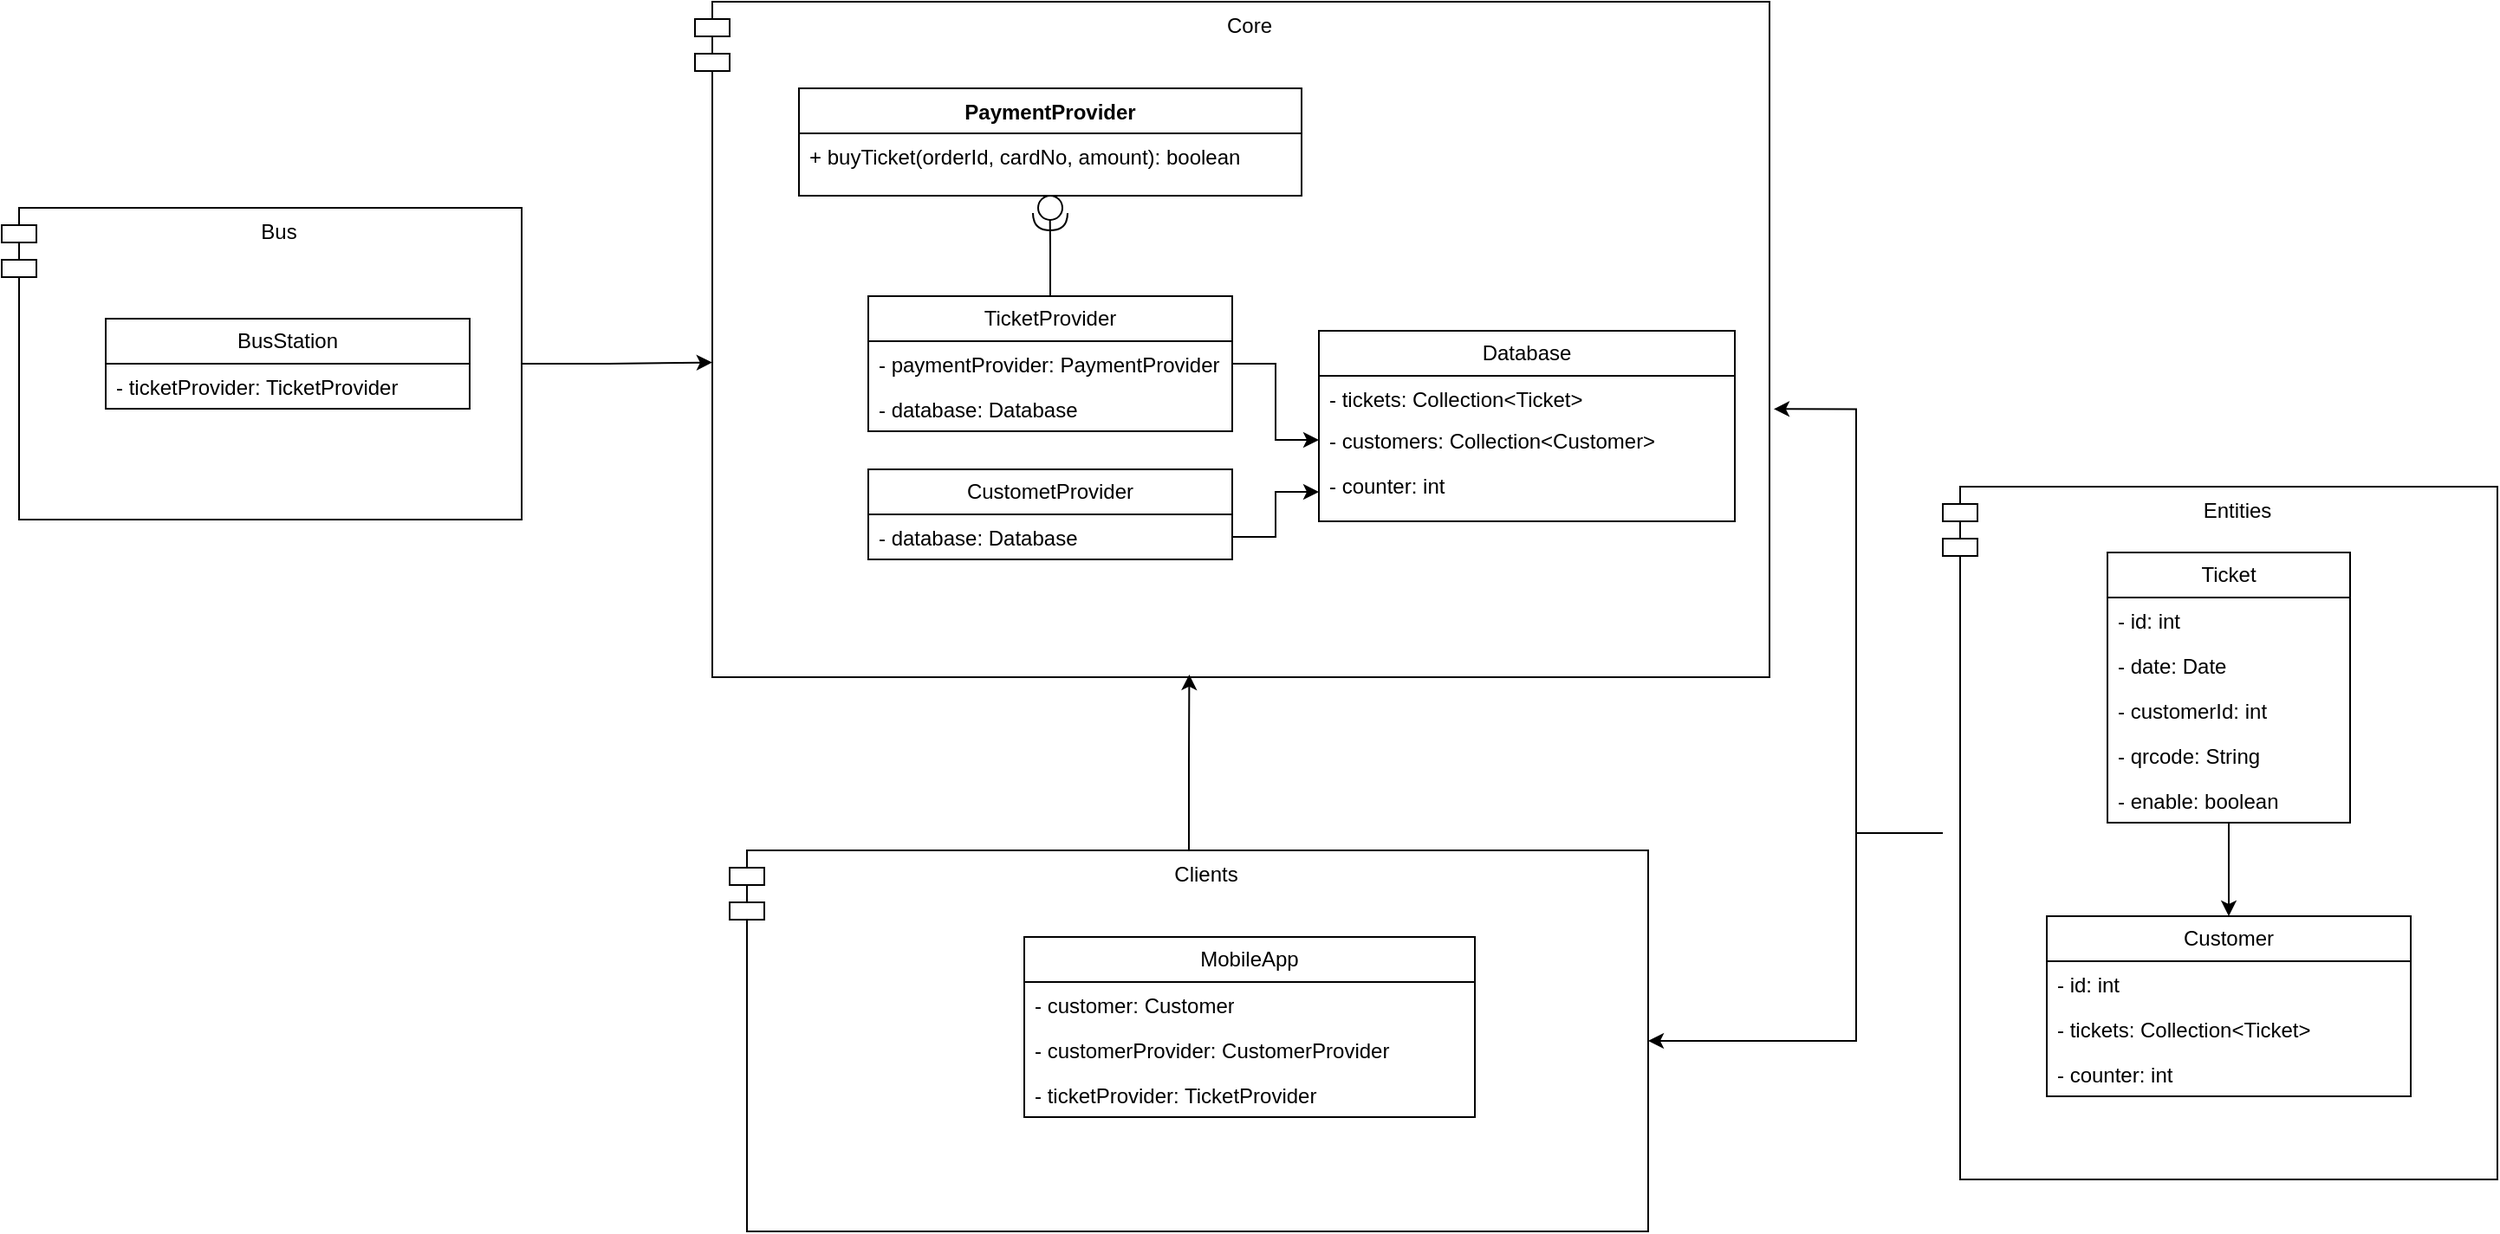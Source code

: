 <mxfile version="21.7.1" type="device">
  <diagram name="Page-1" id="e7e014a7-5840-1c2e-5031-d8a46d1fe8dd">
    <mxGraphModel dx="2575" dy="1166" grid="1" gridSize="10" guides="1" tooltips="1" connect="1" arrows="1" fold="1" page="1" pageScale="1" pageWidth="1169" pageHeight="826" background="none" math="0" shadow="0">
      <root>
        <mxCell id="0" />
        <mxCell id="1" parent="0" />
        <mxCell id="sHCj2kmEHuOHkk9w08Wf-41" value="Core" style="shape=module;align=left;spacingLeft=20;align=center;verticalAlign=top;whiteSpace=wrap;html=1;" vertex="1" parent="1">
          <mxGeometry x="500" y="10" width="620" height="390" as="geometry" />
        </mxCell>
        <mxCell id="sHCj2kmEHuOHkk9w08Wf-47" value="Database" style="swimlane;fontStyle=0;childLayout=stackLayout;horizontal=1;startSize=26;fillColor=none;horizontalStack=0;resizeParent=1;resizeParentMax=0;resizeLast=0;collapsible=1;marginBottom=0;whiteSpace=wrap;html=1;" vertex="1" parent="1">
          <mxGeometry x="860" y="200" width="240" height="110" as="geometry" />
        </mxCell>
        <mxCell id="sHCj2kmEHuOHkk9w08Wf-48" value="- tickets: Collection&amp;lt;Ticket&amp;gt;&amp;nbsp;&lt;span style=&quot;white-space: pre;&quot;&gt;&#x9;&lt;/span&gt;" style="text;strokeColor=none;fillColor=none;align=left;verticalAlign=top;spacingLeft=4;spacingRight=4;overflow=hidden;rotatable=0;points=[[0,0.5],[1,0.5]];portConstraint=eastwest;whiteSpace=wrap;html=1;" vertex="1" parent="sHCj2kmEHuOHkk9w08Wf-47">
          <mxGeometry y="26" width="240" height="24" as="geometry" />
        </mxCell>
        <mxCell id="sHCj2kmEHuOHkk9w08Wf-49" value="- customers: Collection&amp;lt;Customer&amp;gt;&amp;nbsp;&#x9;" style="text;strokeColor=none;fillColor=none;align=left;verticalAlign=top;spacingLeft=4;spacingRight=4;overflow=hidden;rotatable=0;points=[[0,0.5],[1,0.5]];portConstraint=eastwest;whiteSpace=wrap;html=1;" vertex="1" parent="sHCj2kmEHuOHkk9w08Wf-47">
          <mxGeometry y="50" width="240" height="26" as="geometry" />
        </mxCell>
        <mxCell id="sHCj2kmEHuOHkk9w08Wf-50" value="- counter: int" style="text;strokeColor=none;fillColor=none;align=left;verticalAlign=top;spacingLeft=4;spacingRight=4;overflow=hidden;rotatable=0;points=[[0,0.5],[1,0.5]];portConstraint=eastwest;whiteSpace=wrap;html=1;" vertex="1" parent="sHCj2kmEHuOHkk9w08Wf-47">
          <mxGeometry y="76" width="240" height="34" as="geometry" />
        </mxCell>
        <mxCell id="sHCj2kmEHuOHkk9w08Wf-72" value="" style="edgeStyle=orthogonalEdgeStyle;rounded=0;orthogonalLoop=1;jettySize=auto;html=1;entryX=0.499;entryY=1.006;entryDx=0;entryDy=0;entryPerimeter=0;" edge="1" parent="1" source="sHCj2kmEHuOHkk9w08Wf-53" target="sHCj2kmEHuOHkk9w08Wf-67">
          <mxGeometry relative="1" as="geometry" />
        </mxCell>
        <mxCell id="sHCj2kmEHuOHkk9w08Wf-53" value="TicketProvider" style="swimlane;fontStyle=0;childLayout=stackLayout;horizontal=1;startSize=26;fillColor=none;horizontalStack=0;resizeParent=1;resizeParentMax=0;resizeLast=0;collapsible=1;marginBottom=0;whiteSpace=wrap;html=1;" vertex="1" parent="1">
          <mxGeometry x="600" y="180" width="210" height="78" as="geometry" />
        </mxCell>
        <mxCell id="sHCj2kmEHuOHkk9w08Wf-54" value="- paymentProvider: PaymentProvider" style="text;strokeColor=none;fillColor=none;align=left;verticalAlign=top;spacingLeft=4;spacingRight=4;overflow=hidden;rotatable=0;points=[[0,0.5],[1,0.5]];portConstraint=eastwest;whiteSpace=wrap;html=1;" vertex="1" parent="sHCj2kmEHuOHkk9w08Wf-53">
          <mxGeometry y="26" width="210" height="26" as="geometry" />
        </mxCell>
        <mxCell id="sHCj2kmEHuOHkk9w08Wf-55" value="- database: Database" style="text;strokeColor=none;fillColor=none;align=left;verticalAlign=top;spacingLeft=4;spacingRight=4;overflow=hidden;rotatable=0;points=[[0,0.5],[1,0.5]];portConstraint=eastwest;whiteSpace=wrap;html=1;" vertex="1" parent="sHCj2kmEHuOHkk9w08Wf-53">
          <mxGeometry y="52" width="210" height="26" as="geometry" />
        </mxCell>
        <mxCell id="sHCj2kmEHuOHkk9w08Wf-57" value="CustometProvider" style="swimlane;fontStyle=0;childLayout=stackLayout;horizontal=1;startSize=26;fillColor=none;horizontalStack=0;resizeParent=1;resizeParentMax=0;resizeLast=0;collapsible=1;marginBottom=0;whiteSpace=wrap;html=1;" vertex="1" parent="1">
          <mxGeometry x="600" y="280" width="210" height="52" as="geometry" />
        </mxCell>
        <mxCell id="sHCj2kmEHuOHkk9w08Wf-59" value="- database: Database" style="text;strokeColor=none;fillColor=none;align=left;verticalAlign=top;spacingLeft=4;spacingRight=4;overflow=hidden;rotatable=0;points=[[0,0.5],[1,0.5]];portConstraint=eastwest;whiteSpace=wrap;html=1;" vertex="1" parent="sHCj2kmEHuOHkk9w08Wf-57">
          <mxGeometry y="26" width="210" height="26" as="geometry" />
        </mxCell>
        <mxCell id="sHCj2kmEHuOHkk9w08Wf-64" value="PaymentProvider" style="swimlane;fontStyle=1;align=center;verticalAlign=top;childLayout=stackLayout;horizontal=1;startSize=26;horizontalStack=0;resizeParent=1;resizeParentMax=0;resizeLast=0;collapsible=1;marginBottom=0;whiteSpace=wrap;html=1;" vertex="1" parent="1">
          <mxGeometry x="560" y="60" width="290" height="62" as="geometry" />
        </mxCell>
        <mxCell id="sHCj2kmEHuOHkk9w08Wf-67" value="+ buyTicket(orderId, cardNo, amount): boolean" style="text;strokeColor=none;fillColor=none;align=left;verticalAlign=top;spacingLeft=4;spacingRight=4;overflow=hidden;rotatable=0;points=[[0,0.5],[1,0.5]];portConstraint=eastwest;whiteSpace=wrap;html=1;" vertex="1" parent="sHCj2kmEHuOHkk9w08Wf-64">
          <mxGeometry y="26" width="290" height="36" as="geometry" />
        </mxCell>
        <mxCell id="sHCj2kmEHuOHkk9w08Wf-68" value="" style="edgeStyle=orthogonalEdgeStyle;rounded=0;orthogonalLoop=1;jettySize=auto;html=1;" edge="1" parent="1" source="sHCj2kmEHuOHkk9w08Wf-54" target="sHCj2kmEHuOHkk9w08Wf-49">
          <mxGeometry relative="1" as="geometry" />
        </mxCell>
        <mxCell id="sHCj2kmEHuOHkk9w08Wf-69" value="" style="edgeStyle=orthogonalEdgeStyle;rounded=0;orthogonalLoop=1;jettySize=auto;html=1;" edge="1" parent="1" source="sHCj2kmEHuOHkk9w08Wf-59" target="sHCj2kmEHuOHkk9w08Wf-50">
          <mxGeometry relative="1" as="geometry" />
        </mxCell>
        <mxCell id="sHCj2kmEHuOHkk9w08Wf-76" value="" style="edgeStyle=orthogonalEdgeStyle;rounded=0;orthogonalLoop=1;jettySize=auto;html=1;entryX=0.016;entryY=0.534;entryDx=0;entryDy=0;entryPerimeter=0;" edge="1" parent="1" source="sHCj2kmEHuOHkk9w08Wf-73" target="sHCj2kmEHuOHkk9w08Wf-41">
          <mxGeometry relative="1" as="geometry" />
        </mxCell>
        <mxCell id="sHCj2kmEHuOHkk9w08Wf-73" value="Bus&lt;br&gt;" style="shape=module;align=left;spacingLeft=20;align=center;verticalAlign=top;whiteSpace=wrap;html=1;" vertex="1" parent="1">
          <mxGeometry x="100" y="129" width="300" height="180" as="geometry" />
        </mxCell>
        <mxCell id="sHCj2kmEHuOHkk9w08Wf-74" value="BusStation" style="swimlane;fontStyle=0;childLayout=stackLayout;horizontal=1;startSize=26;fillColor=none;horizontalStack=0;resizeParent=1;resizeParentMax=0;resizeLast=0;collapsible=1;marginBottom=0;whiteSpace=wrap;html=1;" vertex="1" parent="1">
          <mxGeometry x="160" y="193" width="210" height="52" as="geometry" />
        </mxCell>
        <mxCell id="sHCj2kmEHuOHkk9w08Wf-75" value="- ticketProvider: TicketProvider" style="text;strokeColor=none;fillColor=none;align=left;verticalAlign=top;spacingLeft=4;spacingRight=4;overflow=hidden;rotatable=0;points=[[0,0.5],[1,0.5]];portConstraint=eastwest;whiteSpace=wrap;html=1;" vertex="1" parent="sHCj2kmEHuOHkk9w08Wf-74">
          <mxGeometry y="26" width="210" height="26" as="geometry" />
        </mxCell>
        <mxCell id="sHCj2kmEHuOHkk9w08Wf-120" style="edgeStyle=orthogonalEdgeStyle;rounded=0;orthogonalLoop=1;jettySize=auto;html=1;entryX=0.46;entryY=0.996;entryDx=0;entryDy=0;entryPerimeter=0;" edge="1" parent="1" source="sHCj2kmEHuOHkk9w08Wf-77" target="sHCj2kmEHuOHkk9w08Wf-41">
          <mxGeometry relative="1" as="geometry" />
        </mxCell>
        <mxCell id="sHCj2kmEHuOHkk9w08Wf-77" value="Clients" style="shape=module;align=left;spacingLeft=20;align=center;verticalAlign=top;whiteSpace=wrap;html=1;" vertex="1" parent="1">
          <mxGeometry x="520" y="500" width="530" height="220" as="geometry" />
        </mxCell>
        <mxCell id="sHCj2kmEHuOHkk9w08Wf-82" value="MobileApp" style="swimlane;fontStyle=0;childLayout=stackLayout;horizontal=1;startSize=26;fillColor=none;horizontalStack=0;resizeParent=1;resizeParentMax=0;resizeLast=0;collapsible=1;marginBottom=0;whiteSpace=wrap;html=1;" vertex="1" parent="1">
          <mxGeometry x="690" y="550" width="260" height="104" as="geometry" />
        </mxCell>
        <mxCell id="sHCj2kmEHuOHkk9w08Wf-83" value="- customer: Customer" style="text;strokeColor=none;fillColor=none;align=left;verticalAlign=top;spacingLeft=4;spacingRight=4;overflow=hidden;rotatable=0;points=[[0,0.5],[1,0.5]];portConstraint=eastwest;whiteSpace=wrap;html=1;" vertex="1" parent="sHCj2kmEHuOHkk9w08Wf-82">
          <mxGeometry y="26" width="260" height="26" as="geometry" />
        </mxCell>
        <mxCell id="sHCj2kmEHuOHkk9w08Wf-84" value="- customerProvider: CustomerProvider" style="text;strokeColor=none;fillColor=none;align=left;verticalAlign=top;spacingLeft=4;spacingRight=4;overflow=hidden;rotatable=0;points=[[0,0.5],[1,0.5]];portConstraint=eastwest;whiteSpace=wrap;html=1;" vertex="1" parent="sHCj2kmEHuOHkk9w08Wf-82">
          <mxGeometry y="52" width="260" height="26" as="geometry" />
        </mxCell>
        <mxCell id="sHCj2kmEHuOHkk9w08Wf-85" value="- ticketProvider: TicketProvider" style="text;strokeColor=none;fillColor=none;align=left;verticalAlign=top;spacingLeft=4;spacingRight=4;overflow=hidden;rotatable=0;points=[[0,0.5],[1,0.5]];portConstraint=eastwest;whiteSpace=wrap;html=1;" vertex="1" parent="sHCj2kmEHuOHkk9w08Wf-82">
          <mxGeometry y="78" width="260" height="26" as="geometry" />
        </mxCell>
        <mxCell id="sHCj2kmEHuOHkk9w08Wf-87" value="" style="shape=providedRequiredInterface;html=1;verticalLabelPosition=bottom;sketch=0;direction=south;" vertex="1" parent="1">
          <mxGeometry x="695" y="122" width="20" height="20" as="geometry" />
        </mxCell>
        <mxCell id="sHCj2kmEHuOHkk9w08Wf-89" value="" style="ellipse;whiteSpace=wrap;html=1;align=center;aspect=fixed;fillColor=none;strokeColor=none;resizable=0;perimeter=centerPerimeter;rotatable=0;allowArrows=0;points=[];outlineConnect=1;" vertex="1" parent="1">
          <mxGeometry x="760" y="410" width="10" height="10" as="geometry" />
        </mxCell>
        <mxCell id="sHCj2kmEHuOHkk9w08Wf-118" style="edgeStyle=orthogonalEdgeStyle;rounded=0;orthogonalLoop=1;jettySize=auto;html=1;entryX=1.004;entryY=0.603;entryDx=0;entryDy=0;entryPerimeter=0;" edge="1" parent="1" source="sHCj2kmEHuOHkk9w08Wf-102" target="sHCj2kmEHuOHkk9w08Wf-41">
          <mxGeometry relative="1" as="geometry" />
        </mxCell>
        <mxCell id="sHCj2kmEHuOHkk9w08Wf-119" style="edgeStyle=orthogonalEdgeStyle;rounded=0;orthogonalLoop=1;jettySize=auto;html=1;entryX=1;entryY=0.5;entryDx=0;entryDy=0;" edge="1" parent="1" source="sHCj2kmEHuOHkk9w08Wf-102" target="sHCj2kmEHuOHkk9w08Wf-77">
          <mxGeometry relative="1" as="geometry">
            <Array as="points">
              <mxPoint x="1170" y="490" />
              <mxPoint x="1170" y="610" />
            </Array>
          </mxGeometry>
        </mxCell>
        <mxCell id="sHCj2kmEHuOHkk9w08Wf-102" value="Entities" style="shape=module;align=left;spacingLeft=20;align=center;verticalAlign=top;whiteSpace=wrap;html=1;" vertex="1" parent="1">
          <mxGeometry x="1220" y="290" width="320" height="400" as="geometry" />
        </mxCell>
        <mxCell id="sHCj2kmEHuOHkk9w08Wf-117" value="" style="edgeStyle=orthogonalEdgeStyle;rounded=0;orthogonalLoop=1;jettySize=auto;html=1;entryX=0.5;entryY=0;entryDx=0;entryDy=0;" edge="1" parent="1" source="sHCj2kmEHuOHkk9w08Wf-104" target="sHCj2kmEHuOHkk9w08Wf-111">
          <mxGeometry relative="1" as="geometry" />
        </mxCell>
        <mxCell id="sHCj2kmEHuOHkk9w08Wf-104" value="Ticket" style="swimlane;fontStyle=0;childLayout=stackLayout;horizontal=1;startSize=26;fillColor=none;horizontalStack=0;resizeParent=1;resizeParentMax=0;resizeLast=0;collapsible=1;marginBottom=0;whiteSpace=wrap;html=1;" vertex="1" parent="1">
          <mxGeometry x="1315" y="328" width="140" height="156" as="geometry" />
        </mxCell>
        <mxCell id="sHCj2kmEHuOHkk9w08Wf-105" value="- id: int" style="text;strokeColor=none;fillColor=none;align=left;verticalAlign=top;spacingLeft=4;spacingRight=4;overflow=hidden;rotatable=0;points=[[0,0.5],[1,0.5]];portConstraint=eastwest;whiteSpace=wrap;html=1;" vertex="1" parent="sHCj2kmEHuOHkk9w08Wf-104">
          <mxGeometry y="26" width="140" height="26" as="geometry" />
        </mxCell>
        <mxCell id="sHCj2kmEHuOHkk9w08Wf-106" value="- date: Date&lt;span style=&quot;white-space: pre;&quot;&gt;&#x9;&lt;/span&gt;" style="text;strokeColor=none;fillColor=none;align=left;verticalAlign=top;spacingLeft=4;spacingRight=4;overflow=hidden;rotatable=0;points=[[0,0.5],[1,0.5]];portConstraint=eastwest;whiteSpace=wrap;html=1;" vertex="1" parent="sHCj2kmEHuOHkk9w08Wf-104">
          <mxGeometry y="52" width="140" height="26" as="geometry" />
        </mxCell>
        <mxCell id="sHCj2kmEHuOHkk9w08Wf-107" value="- customerId: int" style="text;strokeColor=none;fillColor=none;align=left;verticalAlign=top;spacingLeft=4;spacingRight=4;overflow=hidden;rotatable=0;points=[[0,0.5],[1,0.5]];portConstraint=eastwest;whiteSpace=wrap;html=1;" vertex="1" parent="sHCj2kmEHuOHkk9w08Wf-104">
          <mxGeometry y="78" width="140" height="26" as="geometry" />
        </mxCell>
        <mxCell id="sHCj2kmEHuOHkk9w08Wf-108" value="- qrcode: String" style="text;strokeColor=none;fillColor=none;align=left;verticalAlign=top;spacingLeft=4;spacingRight=4;overflow=hidden;rotatable=0;points=[[0,0.5],[1,0.5]];portConstraint=eastwest;whiteSpace=wrap;html=1;" vertex="1" parent="sHCj2kmEHuOHkk9w08Wf-104">
          <mxGeometry y="104" width="140" height="26" as="geometry" />
        </mxCell>
        <mxCell id="sHCj2kmEHuOHkk9w08Wf-109" value="- enable: boolean" style="text;strokeColor=none;fillColor=none;align=left;verticalAlign=top;spacingLeft=4;spacingRight=4;overflow=hidden;rotatable=0;points=[[0,0.5],[1,0.5]];portConstraint=eastwest;whiteSpace=wrap;html=1;" vertex="1" parent="sHCj2kmEHuOHkk9w08Wf-104">
          <mxGeometry y="130" width="140" height="26" as="geometry" />
        </mxCell>
        <mxCell id="sHCj2kmEHuOHkk9w08Wf-111" value="Customer" style="swimlane;fontStyle=0;childLayout=stackLayout;horizontal=1;startSize=26;fillColor=none;horizontalStack=0;resizeParent=1;resizeParentMax=0;resizeLast=0;collapsible=1;marginBottom=0;whiteSpace=wrap;html=1;" vertex="1" parent="1">
          <mxGeometry x="1280" y="538" width="210" height="104" as="geometry" />
        </mxCell>
        <mxCell id="sHCj2kmEHuOHkk9w08Wf-112" value="- id: int" style="text;strokeColor=none;fillColor=none;align=left;verticalAlign=top;spacingLeft=4;spacingRight=4;overflow=hidden;rotatable=0;points=[[0,0.5],[1,0.5]];portConstraint=eastwest;whiteSpace=wrap;html=1;" vertex="1" parent="sHCj2kmEHuOHkk9w08Wf-111">
          <mxGeometry y="26" width="210" height="26" as="geometry" />
        </mxCell>
        <mxCell id="sHCj2kmEHuOHkk9w08Wf-113" value="- tickets: Collection&amp;lt;Ticket&amp;gt;" style="text;strokeColor=none;fillColor=none;align=left;verticalAlign=top;spacingLeft=4;spacingRight=4;overflow=hidden;rotatable=0;points=[[0,0.5],[1,0.5]];portConstraint=eastwest;whiteSpace=wrap;html=1;" vertex="1" parent="sHCj2kmEHuOHkk9w08Wf-111">
          <mxGeometry y="52" width="210" height="26" as="geometry" />
        </mxCell>
        <mxCell id="sHCj2kmEHuOHkk9w08Wf-114" value="- counter: int" style="text;strokeColor=none;fillColor=none;align=left;verticalAlign=top;spacingLeft=4;spacingRight=4;overflow=hidden;rotatable=0;points=[[0,0.5],[1,0.5]];portConstraint=eastwest;whiteSpace=wrap;html=1;" vertex="1" parent="sHCj2kmEHuOHkk9w08Wf-111">
          <mxGeometry y="78" width="210" height="26" as="geometry" />
        </mxCell>
      </root>
    </mxGraphModel>
  </diagram>
</mxfile>
